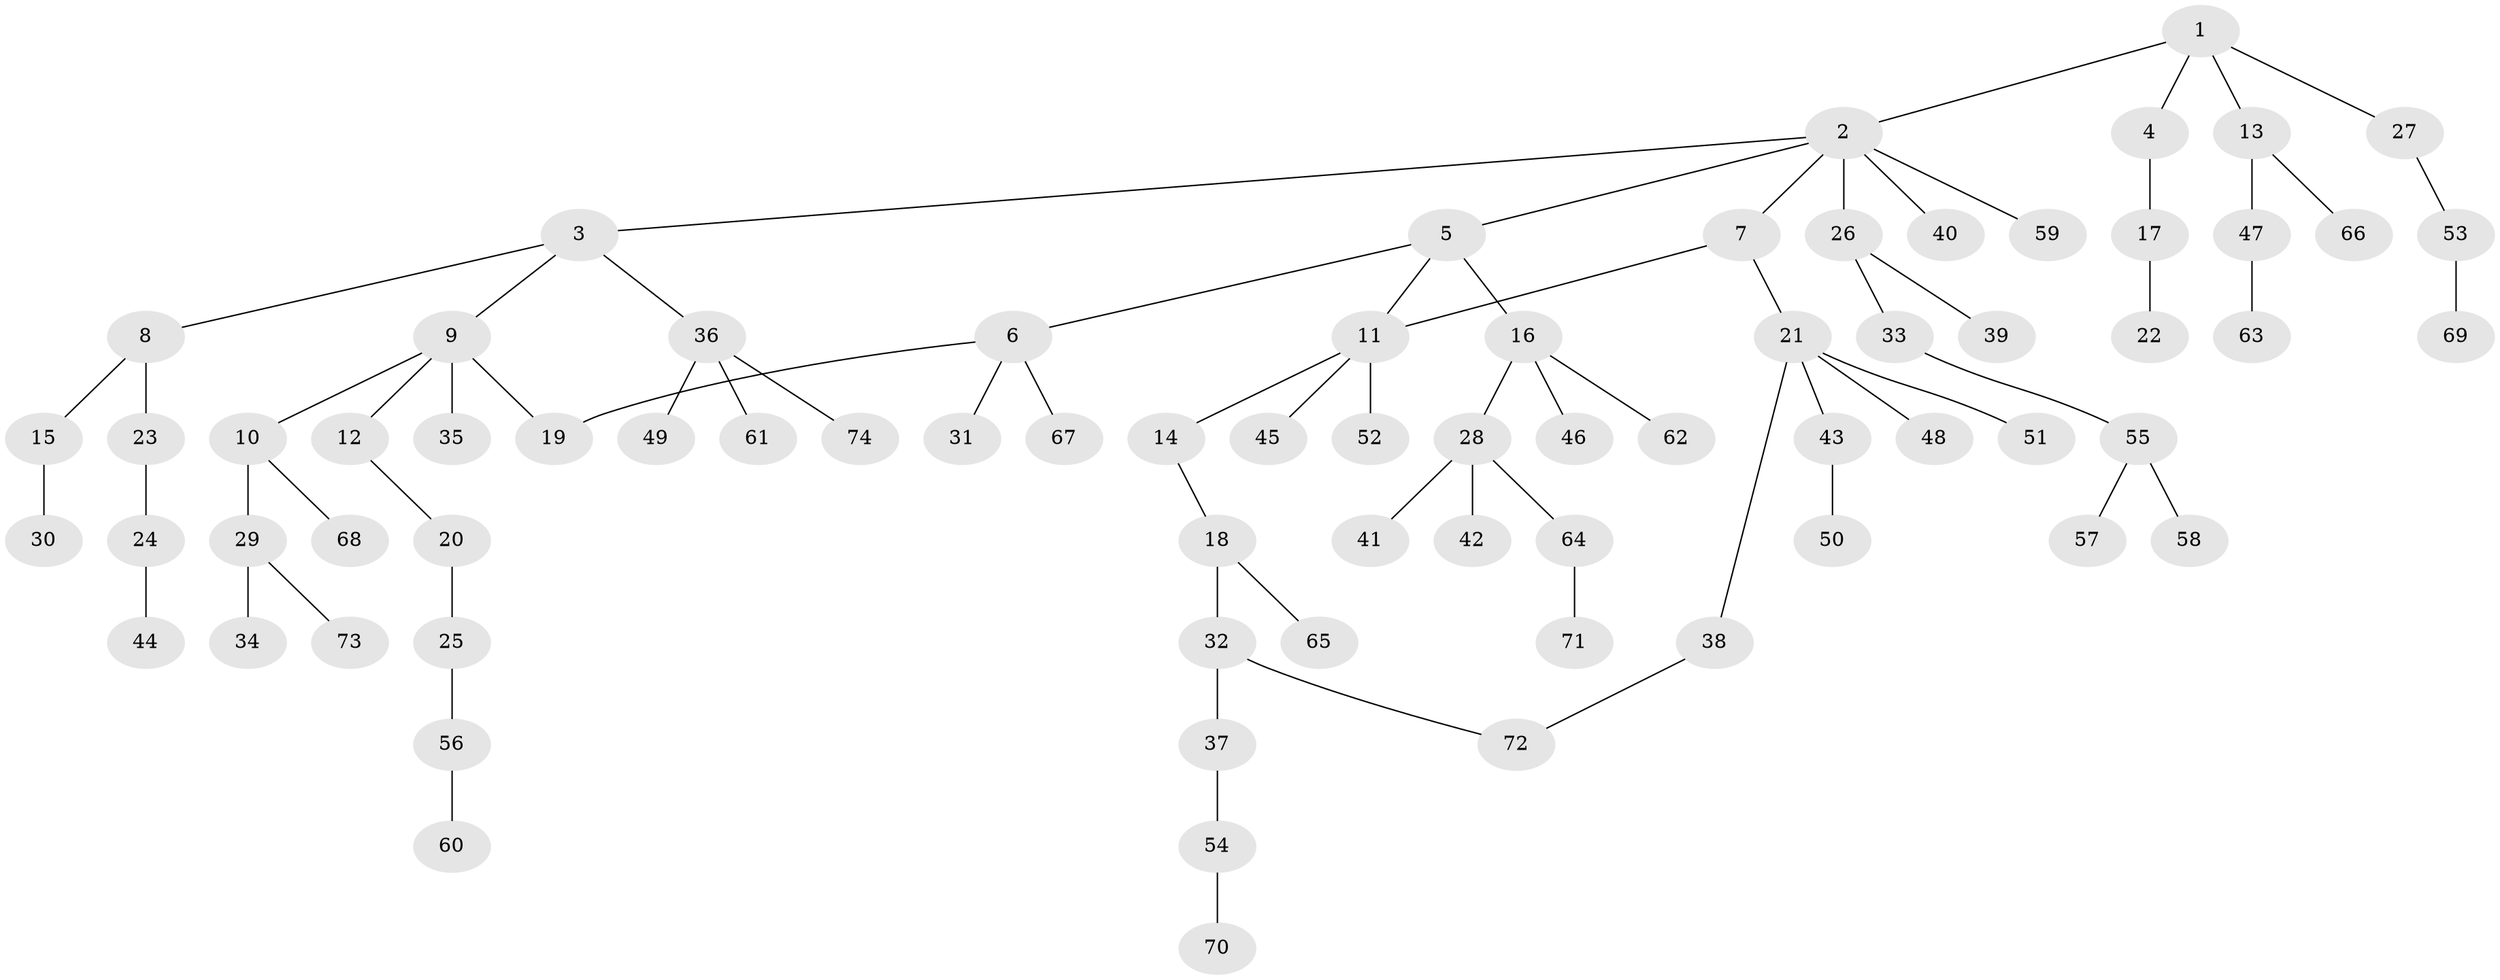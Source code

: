 // Generated by graph-tools (version 1.1) at 2025/13/03/09/25 04:13:22]
// undirected, 74 vertices, 76 edges
graph export_dot {
graph [start="1"]
  node [color=gray90,style=filled];
  1;
  2;
  3;
  4;
  5;
  6;
  7;
  8;
  9;
  10;
  11;
  12;
  13;
  14;
  15;
  16;
  17;
  18;
  19;
  20;
  21;
  22;
  23;
  24;
  25;
  26;
  27;
  28;
  29;
  30;
  31;
  32;
  33;
  34;
  35;
  36;
  37;
  38;
  39;
  40;
  41;
  42;
  43;
  44;
  45;
  46;
  47;
  48;
  49;
  50;
  51;
  52;
  53;
  54;
  55;
  56;
  57;
  58;
  59;
  60;
  61;
  62;
  63;
  64;
  65;
  66;
  67;
  68;
  69;
  70;
  71;
  72;
  73;
  74;
  1 -- 2;
  1 -- 4;
  1 -- 13;
  1 -- 27;
  2 -- 3;
  2 -- 5;
  2 -- 7;
  2 -- 26;
  2 -- 40;
  2 -- 59;
  3 -- 8;
  3 -- 9;
  3 -- 36;
  4 -- 17;
  5 -- 6;
  5 -- 11;
  5 -- 16;
  6 -- 19;
  6 -- 31;
  6 -- 67;
  7 -- 21;
  7 -- 11;
  8 -- 15;
  8 -- 23;
  9 -- 10;
  9 -- 12;
  9 -- 35;
  9 -- 19;
  10 -- 29;
  10 -- 68;
  11 -- 14;
  11 -- 45;
  11 -- 52;
  12 -- 20;
  13 -- 47;
  13 -- 66;
  14 -- 18;
  15 -- 30;
  16 -- 28;
  16 -- 46;
  16 -- 62;
  17 -- 22;
  18 -- 32;
  18 -- 65;
  20 -- 25;
  21 -- 38;
  21 -- 43;
  21 -- 48;
  21 -- 51;
  23 -- 24;
  24 -- 44;
  25 -- 56;
  26 -- 33;
  26 -- 39;
  27 -- 53;
  28 -- 41;
  28 -- 42;
  28 -- 64;
  29 -- 34;
  29 -- 73;
  32 -- 37;
  32 -- 72;
  33 -- 55;
  36 -- 49;
  36 -- 61;
  36 -- 74;
  37 -- 54;
  38 -- 72;
  43 -- 50;
  47 -- 63;
  53 -- 69;
  54 -- 70;
  55 -- 57;
  55 -- 58;
  56 -- 60;
  64 -- 71;
}
